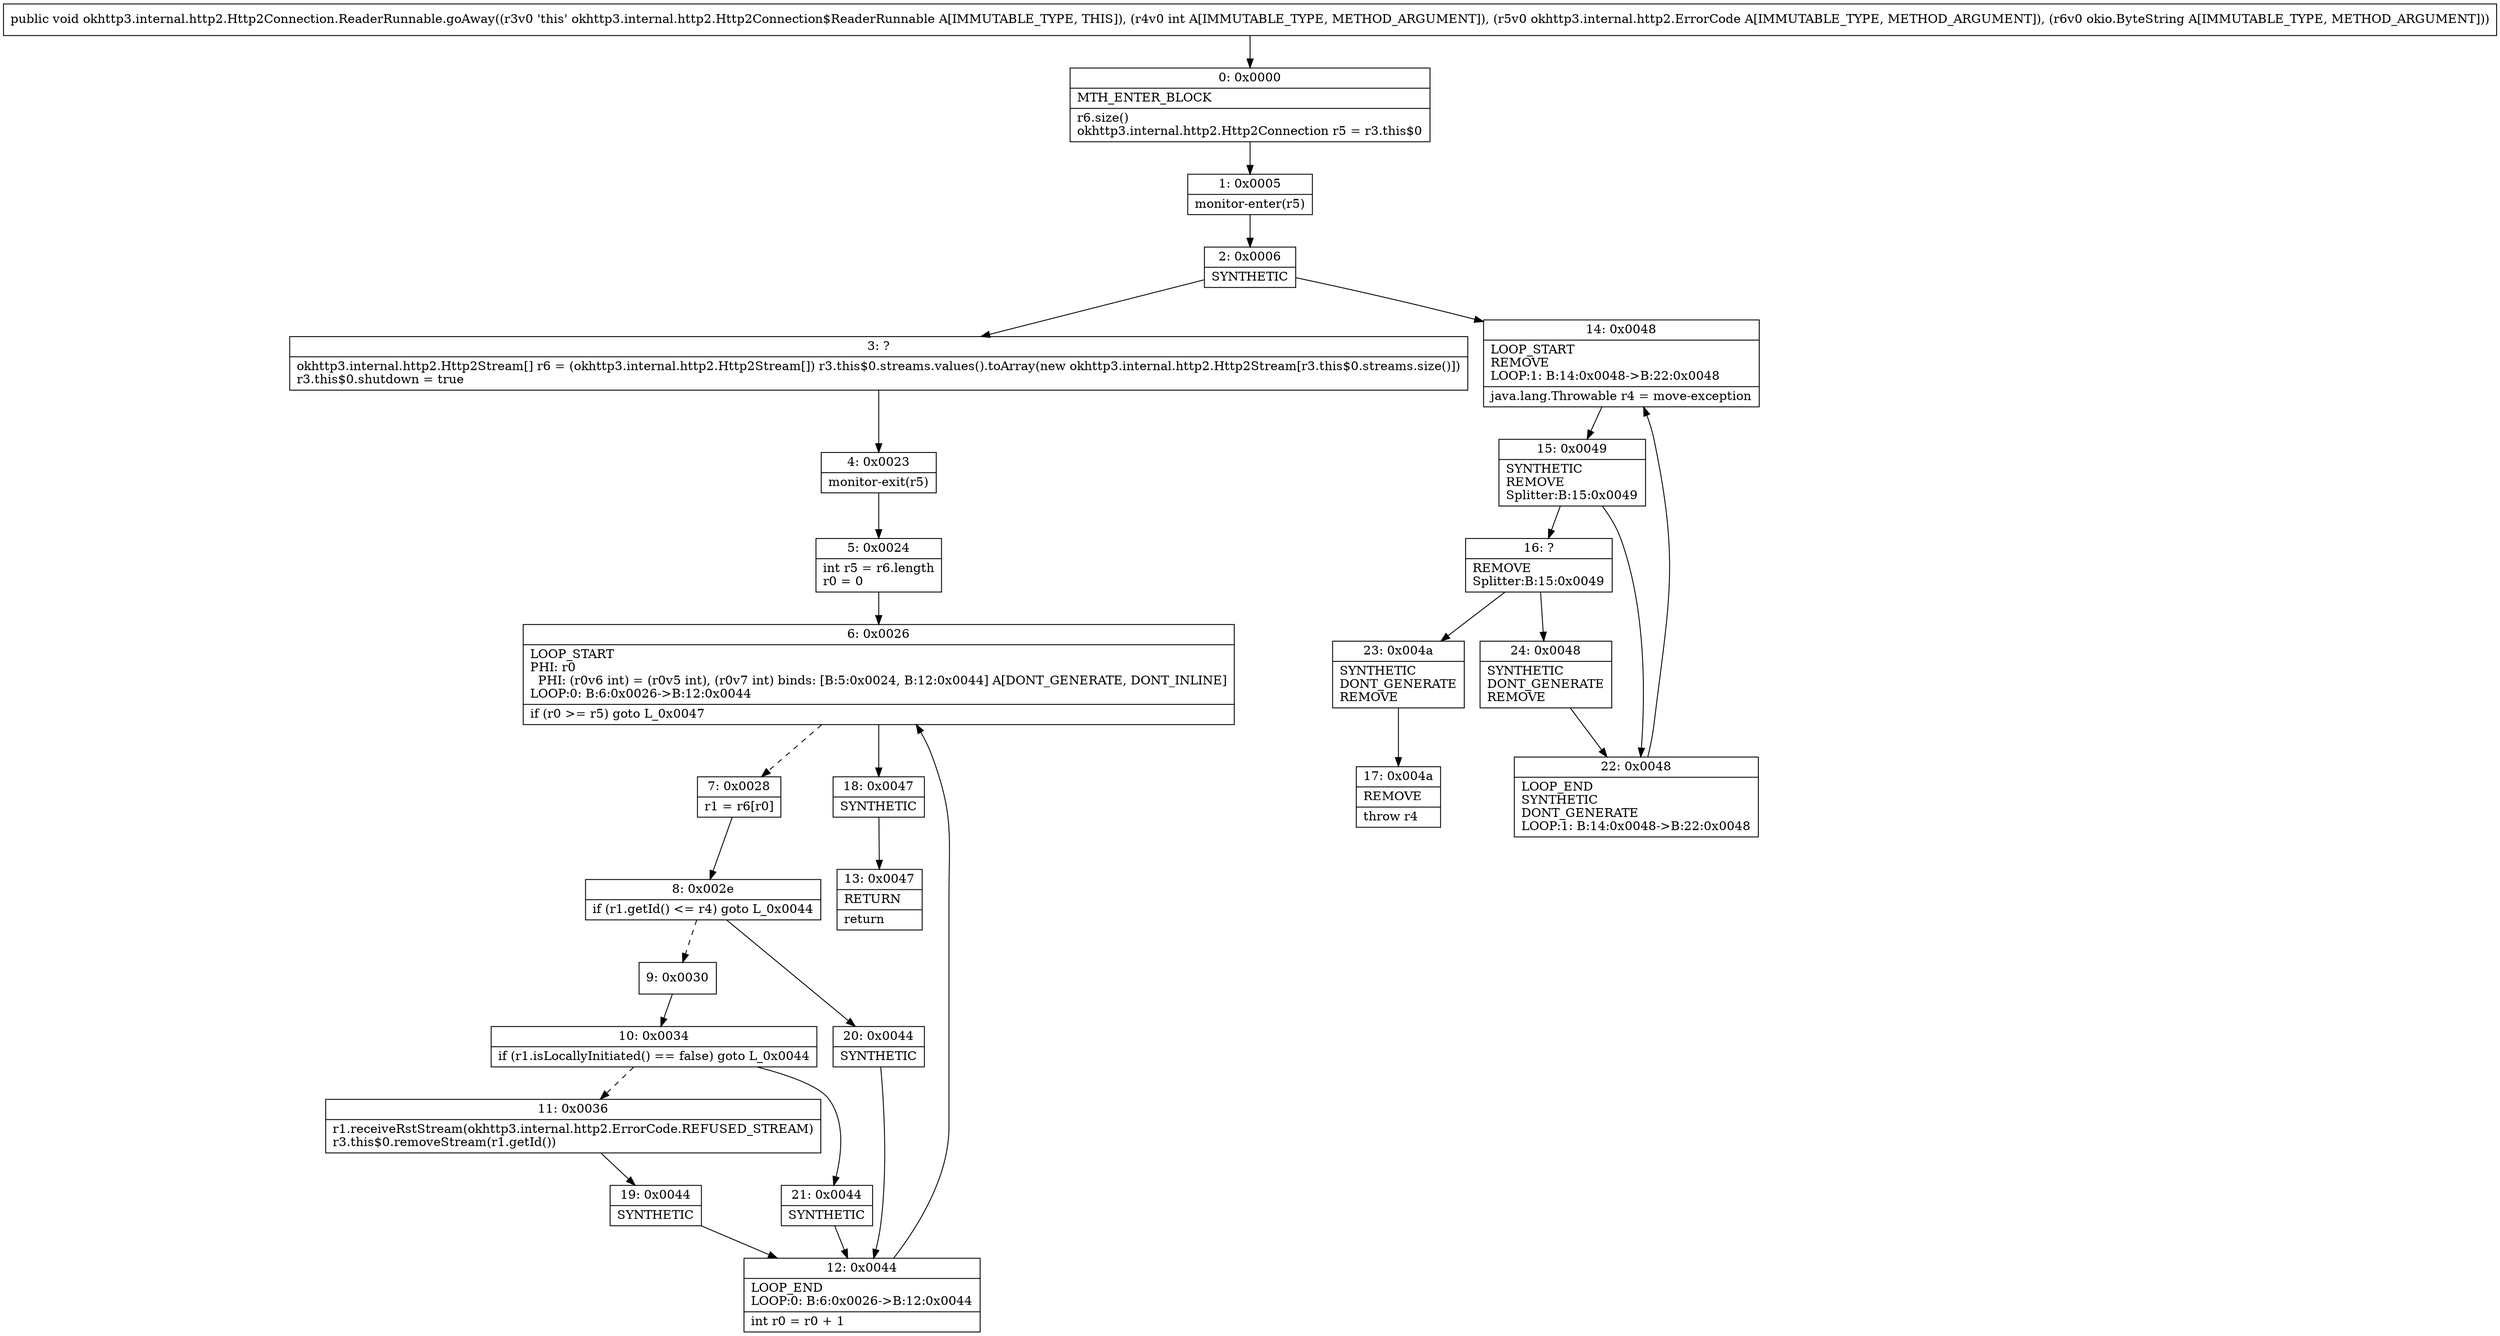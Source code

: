 digraph "CFG forokhttp3.internal.http2.Http2Connection.ReaderRunnable.goAway(ILokhttp3\/internal\/http2\/ErrorCode;Lokio\/ByteString;)V" {
Node_0 [shape=record,label="{0\:\ 0x0000|MTH_ENTER_BLOCK\l|r6.size()\lokhttp3.internal.http2.Http2Connection r5 = r3.this$0\l}"];
Node_1 [shape=record,label="{1\:\ 0x0005|monitor\-enter(r5)\l}"];
Node_2 [shape=record,label="{2\:\ 0x0006|SYNTHETIC\l}"];
Node_3 [shape=record,label="{3\:\ ?|okhttp3.internal.http2.Http2Stream[] r6 = (okhttp3.internal.http2.Http2Stream[]) r3.this$0.streams.values().toArray(new okhttp3.internal.http2.Http2Stream[r3.this$0.streams.size()])\lr3.this$0.shutdown = true\l}"];
Node_4 [shape=record,label="{4\:\ 0x0023|monitor\-exit(r5)\l}"];
Node_5 [shape=record,label="{5\:\ 0x0024|int r5 = r6.length\lr0 = 0\l}"];
Node_6 [shape=record,label="{6\:\ 0x0026|LOOP_START\lPHI: r0 \l  PHI: (r0v6 int) = (r0v5 int), (r0v7 int) binds: [B:5:0x0024, B:12:0x0044] A[DONT_GENERATE, DONT_INLINE]\lLOOP:0: B:6:0x0026\-\>B:12:0x0044\l|if (r0 \>= r5) goto L_0x0047\l}"];
Node_7 [shape=record,label="{7\:\ 0x0028|r1 = r6[r0]\l}"];
Node_8 [shape=record,label="{8\:\ 0x002e|if (r1.getId() \<= r4) goto L_0x0044\l}"];
Node_9 [shape=record,label="{9\:\ 0x0030}"];
Node_10 [shape=record,label="{10\:\ 0x0034|if (r1.isLocallyInitiated() == false) goto L_0x0044\l}"];
Node_11 [shape=record,label="{11\:\ 0x0036|r1.receiveRstStream(okhttp3.internal.http2.ErrorCode.REFUSED_STREAM)\lr3.this$0.removeStream(r1.getId())\l}"];
Node_12 [shape=record,label="{12\:\ 0x0044|LOOP_END\lLOOP:0: B:6:0x0026\-\>B:12:0x0044\l|int r0 = r0 + 1\l}"];
Node_13 [shape=record,label="{13\:\ 0x0047|RETURN\l|return\l}"];
Node_14 [shape=record,label="{14\:\ 0x0048|LOOP_START\lREMOVE\lLOOP:1: B:14:0x0048\-\>B:22:0x0048\l|java.lang.Throwable r4 = move\-exception\l}"];
Node_15 [shape=record,label="{15\:\ 0x0049|SYNTHETIC\lREMOVE\lSplitter:B:15:0x0049\l}"];
Node_16 [shape=record,label="{16\:\ ?|REMOVE\lSplitter:B:15:0x0049\l}"];
Node_17 [shape=record,label="{17\:\ 0x004a|REMOVE\l|throw r4\l}"];
Node_18 [shape=record,label="{18\:\ 0x0047|SYNTHETIC\l}"];
Node_19 [shape=record,label="{19\:\ 0x0044|SYNTHETIC\l}"];
Node_20 [shape=record,label="{20\:\ 0x0044|SYNTHETIC\l}"];
Node_21 [shape=record,label="{21\:\ 0x0044|SYNTHETIC\l}"];
Node_22 [shape=record,label="{22\:\ 0x0048|LOOP_END\lSYNTHETIC\lDONT_GENERATE\lLOOP:1: B:14:0x0048\-\>B:22:0x0048\l}"];
Node_23 [shape=record,label="{23\:\ 0x004a|SYNTHETIC\lDONT_GENERATE\lREMOVE\l}"];
Node_24 [shape=record,label="{24\:\ 0x0048|SYNTHETIC\lDONT_GENERATE\lREMOVE\l}"];
MethodNode[shape=record,label="{public void okhttp3.internal.http2.Http2Connection.ReaderRunnable.goAway((r3v0 'this' okhttp3.internal.http2.Http2Connection$ReaderRunnable A[IMMUTABLE_TYPE, THIS]), (r4v0 int A[IMMUTABLE_TYPE, METHOD_ARGUMENT]), (r5v0 okhttp3.internal.http2.ErrorCode A[IMMUTABLE_TYPE, METHOD_ARGUMENT]), (r6v0 okio.ByteString A[IMMUTABLE_TYPE, METHOD_ARGUMENT])) }"];
MethodNode -> Node_0;
Node_0 -> Node_1;
Node_1 -> Node_2;
Node_2 -> Node_3;
Node_2 -> Node_14;
Node_3 -> Node_4;
Node_4 -> Node_5;
Node_5 -> Node_6;
Node_6 -> Node_7[style=dashed];
Node_6 -> Node_18;
Node_7 -> Node_8;
Node_8 -> Node_9[style=dashed];
Node_8 -> Node_20;
Node_9 -> Node_10;
Node_10 -> Node_11[style=dashed];
Node_10 -> Node_21;
Node_11 -> Node_19;
Node_12 -> Node_6;
Node_14 -> Node_15;
Node_15 -> Node_16;
Node_15 -> Node_22;
Node_16 -> Node_23;
Node_16 -> Node_24;
Node_18 -> Node_13;
Node_19 -> Node_12;
Node_20 -> Node_12;
Node_21 -> Node_12;
Node_22 -> Node_14;
Node_23 -> Node_17;
Node_24 -> Node_22;
}

